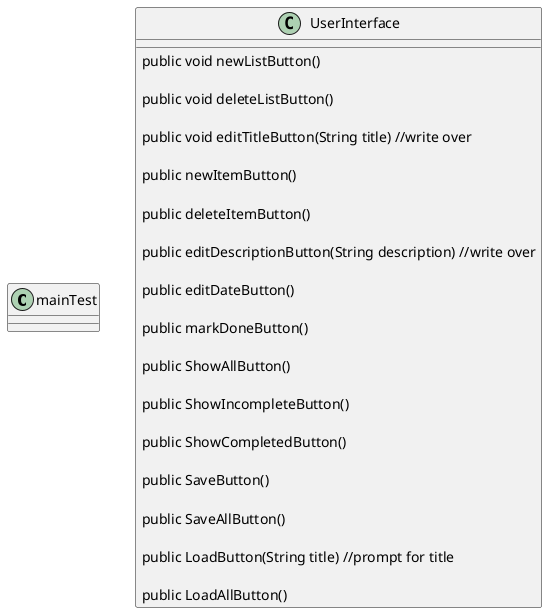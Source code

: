 @startuml
'https://plantuml.com/sequence-diagram

class mainTest
{


}


Class UserInterface
{
    public void newListButton()

    public void deleteListButton()

    public void editTitleButton(String title) //write over

    public newItemButton()

    public deleteItemButton()

    public editDescriptionButton(String description) //write over

    public editDateButton()

    public markDoneButton()

    public ShowAllButton()

    public ShowIncompleteButton()

    public ShowCompletedButton()

    public SaveButton()

    public SaveAllButton()

    public LoadButton(String title) //prompt for title

    public LoadAllButton()
}


@enduml